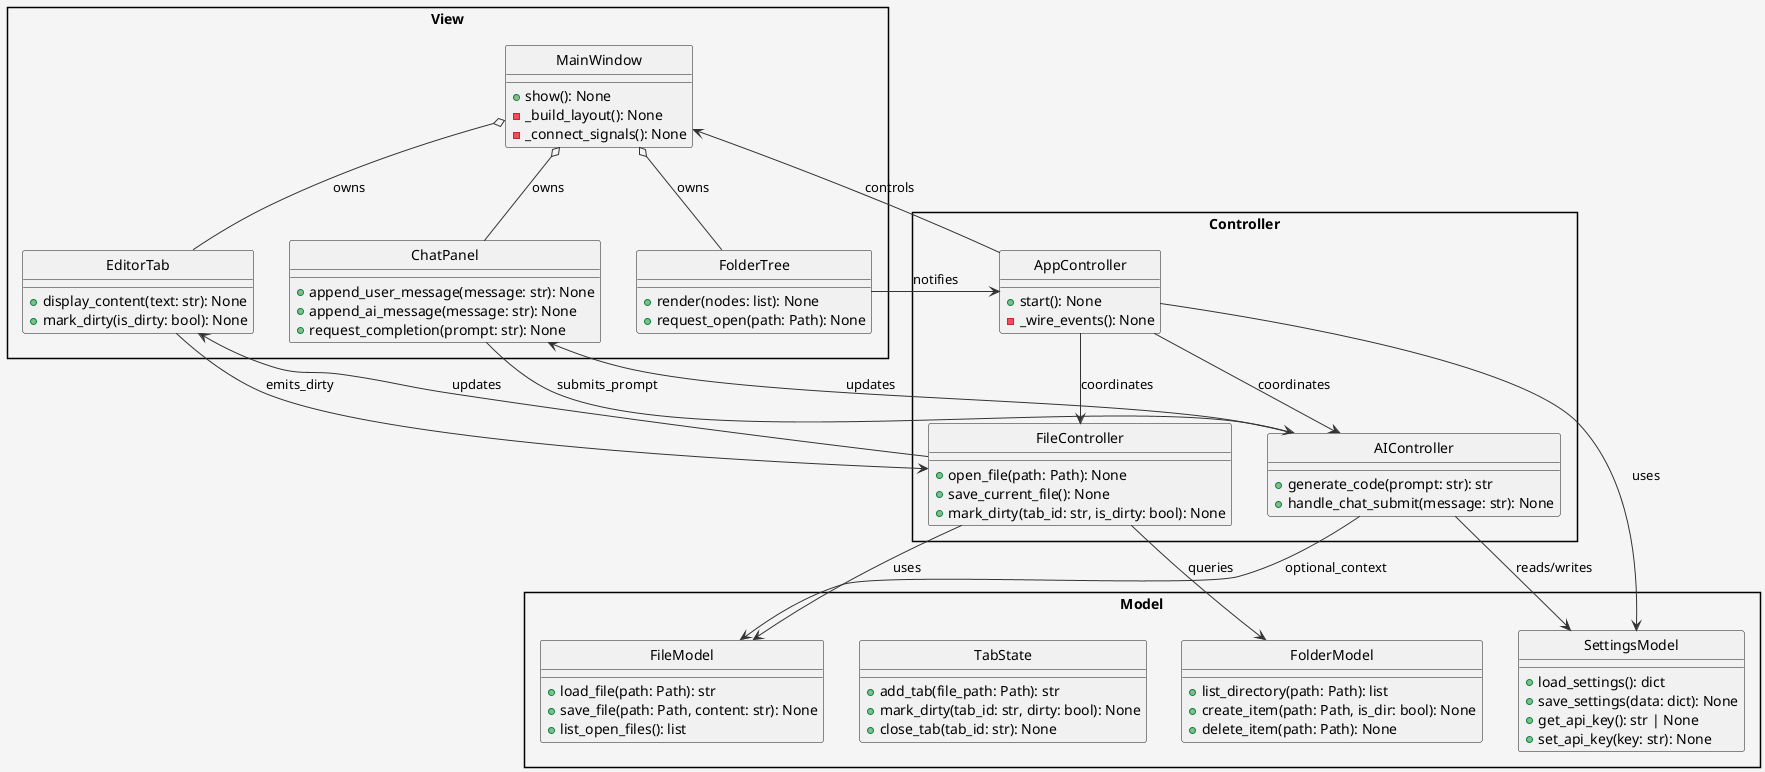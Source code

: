 @startuml ArchitectureDiagram
' MVC構造のクラス図。ControllerがModelとView間の仲介を行う。
skinparam style strictuml
skinparam packageStyle rectangle
skinparam backgroundColor #f5f5f5
skinparam ArrowColor #333333
skinparam ArrowThickness 1
skinparam defaultTextAlignment center

package "Model" {
  class FileModel {
    +load_file(path: Path): str
    +save_file(path: Path, content: str): None
    +list_open_files(): list
  }

  class FolderModel {
    +list_directory(path: Path): list
    +create_item(path: Path, is_dir: bool): None
    +delete_item(path: Path): None
  }

  class TabState {
    +add_tab(file_path: Path): str
    +mark_dirty(tab_id: str, dirty: bool): None
    +close_tab(tab_id: str): None
  }

  class SettingsModel {
    +load_settings(): dict
    +save_settings(data: dict): None
    +get_api_key(): str | None
    +set_api_key(key: str): None
  }
}

package "View" {
  class MainWindow {
    +show(): None
    -_build_layout(): None
    -_connect_signals(): None
  }

  class EditorTab {
    +display_content(text: str): None
    +mark_dirty(is_dirty: bool): None
  }

  class FolderTree {
    +render(nodes: list): None
    +request_open(path: Path): None
  }

  class ChatPanel {
    +append_user_message(message: str): None
    +append_ai_message(message: str): None
    +request_completion(prompt: str): None
  }
}

package "Controller" {
  class AppController {
    +start(): None
    -_wire_events(): None
  }

  class FileController {
    +open_file(path: Path): None
    +save_current_file(): None
    +mark_dirty(tab_id: str, is_dirty: bool): None
  }

  class AIController {
    +generate_code(prompt: str): str
    +handle_chat_submit(message: str): None
  }
}

AppController --> MainWindow : controls
AppController --> FileController : coordinates
AppController --> AIController : coordinates
AppController --> SettingsModel : uses

FileController --> FileModel : uses
FileController --> EditorTab : updates
FileController --> FolderModel : queries

AIController --> ChatPanel : updates
AIController --> SettingsModel : reads/writes
AIController --> FileModel : optional_context

MainWindow o-- EditorTab : owns
MainWindow o-- FolderTree : owns
MainWindow o-- ChatPanel : owns

FolderTree --> AppController : notifies
EditorTab --> FileController : emits_dirty
ChatPanel --> AIController : submits_prompt

@enduml
